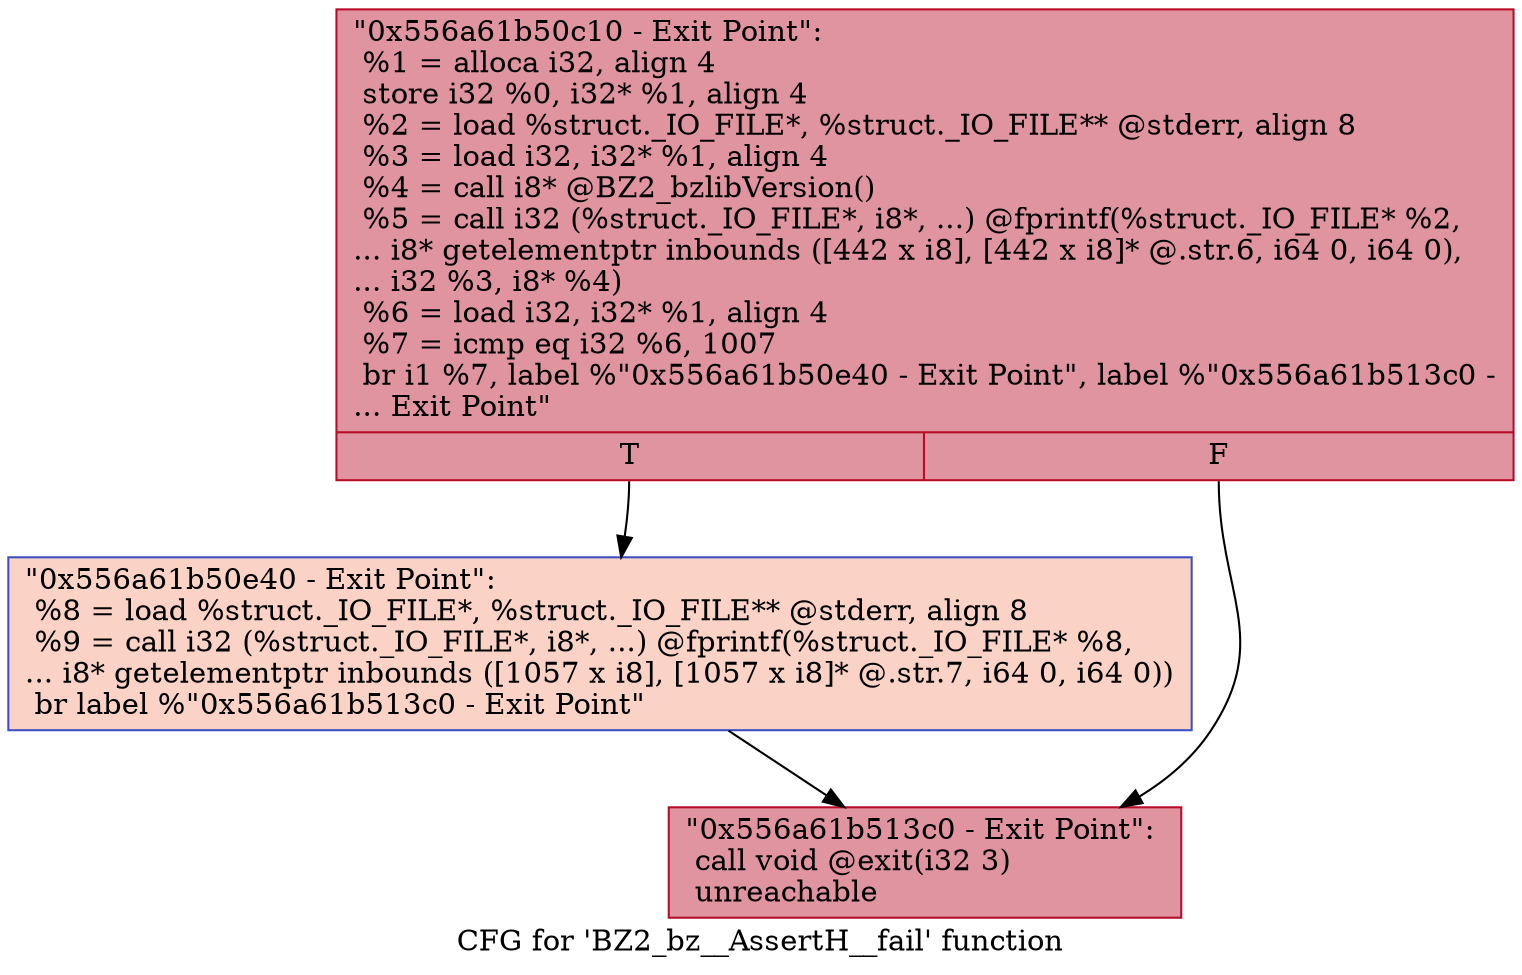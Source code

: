 digraph "CFG for 'BZ2_bz__AssertH__fail' function" {
	label="CFG for 'BZ2_bz__AssertH__fail' function";

	Node0x556a61b50c10 [shape=record,color="#b70d28ff", style=filled, fillcolor="#b70d2870",label="{\"0x556a61b50c10 - Exit Point\":\l  %1 = alloca i32, align 4\l  store i32 %0, i32* %1, align 4\l  %2 = load %struct._IO_FILE*, %struct._IO_FILE** @stderr, align 8\l  %3 = load i32, i32* %1, align 4\l  %4 = call i8* @BZ2_bzlibVersion()\l  %5 = call i32 (%struct._IO_FILE*, i8*, ...) @fprintf(%struct._IO_FILE* %2,\l... i8* getelementptr inbounds ([442 x i8], [442 x i8]* @.str.6, i64 0, i64 0),\l... i32 %3, i8* %4)\l  %6 = load i32, i32* %1, align 4\l  %7 = icmp eq i32 %6, 1007\l  br i1 %7, label %\"0x556a61b50e40 - Exit Point\", label %\"0x556a61b513c0 -\l... Exit Point\"\l|{<s0>T|<s1>F}}"];
	Node0x556a61b50c10:s0 -> Node0x556a61b50e40;
	Node0x556a61b50c10:s1 -> Node0x556a61b513c0;
	Node0x556a61b50e40 [shape=record,color="#3d50c3ff", style=filled, fillcolor="#f59c7d70",label="{\"0x556a61b50e40 - Exit Point\":                    \l  %8 = load %struct._IO_FILE*, %struct._IO_FILE** @stderr, align 8\l  %9 = call i32 (%struct._IO_FILE*, i8*, ...) @fprintf(%struct._IO_FILE* %8,\l... i8* getelementptr inbounds ([1057 x i8], [1057 x i8]* @.str.7, i64 0, i64 0))\l  br label %\"0x556a61b513c0 - Exit Point\"\l}"];
	Node0x556a61b50e40 -> Node0x556a61b513c0;
	Node0x556a61b513c0 [shape=record,color="#b70d28ff", style=filled, fillcolor="#b70d2870",label="{\"0x556a61b513c0 - Exit Point\":                    \l  call void @exit(i32 3)\l  unreachable\l}"];
}
